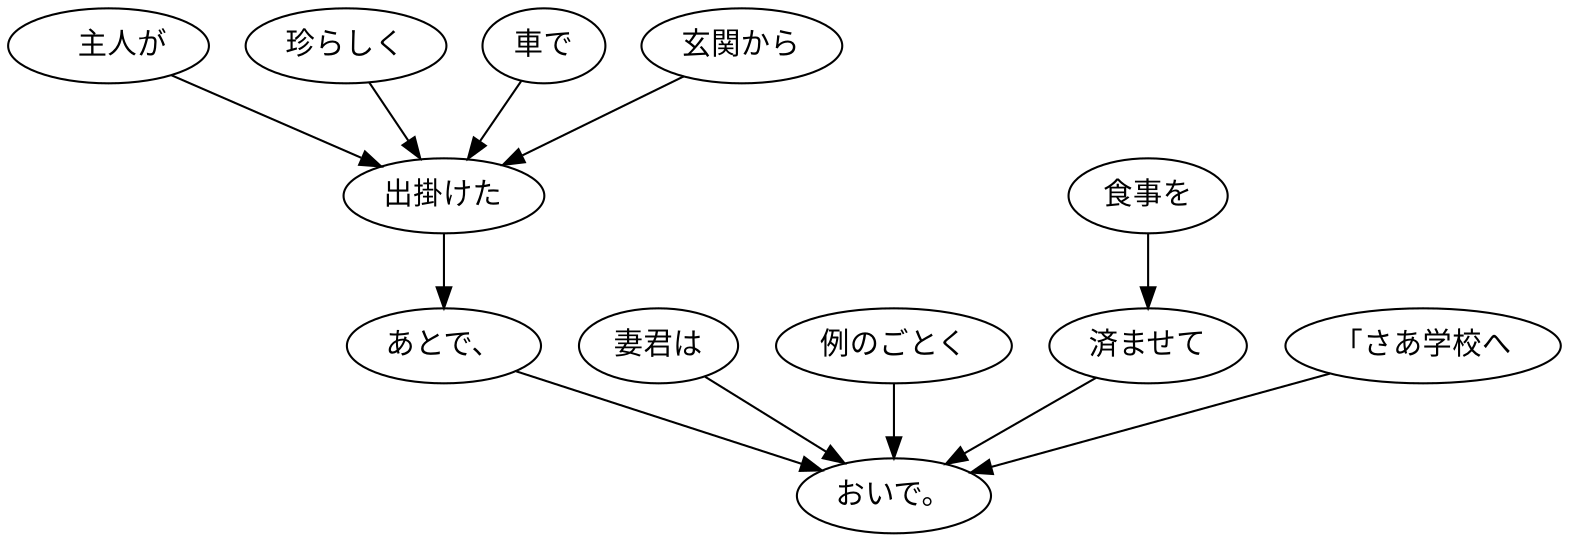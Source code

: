 digraph graph6681 {
	node0 [label="　主人が"];
	node1 [label="珍らしく"];
	node2 [label="車で"];
	node3 [label="玄関から"];
	node4 [label="出掛けた"];
	node5 [label="あとで、"];
	node6 [label="妻君は"];
	node7 [label="例のごとく"];
	node8 [label="食事を"];
	node9 [label="済ませて"];
	node10 [label="「さあ学校へ"];
	node11 [label="おいで。"];
	node0 -> node4;
	node1 -> node4;
	node2 -> node4;
	node3 -> node4;
	node4 -> node5;
	node5 -> node11;
	node6 -> node11;
	node7 -> node11;
	node8 -> node9;
	node9 -> node11;
	node10 -> node11;
}
